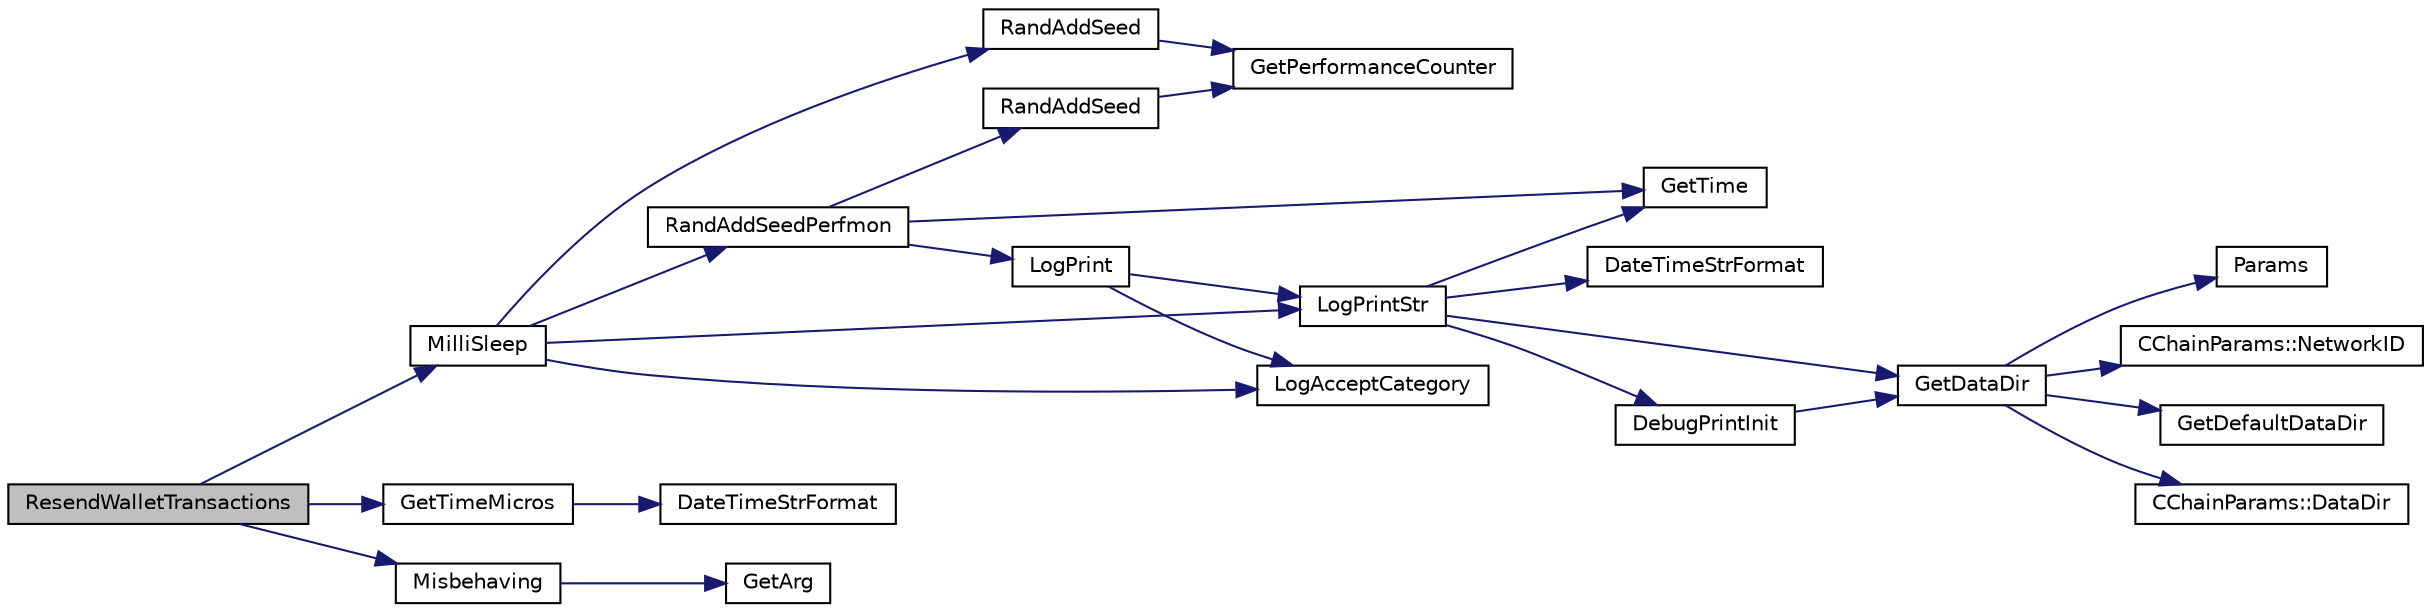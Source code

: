 digraph "ResendWalletTransactions"
{
  edge [fontname="Helvetica",fontsize="10",labelfontname="Helvetica",labelfontsize="10"];
  node [fontname="Helvetica",fontsize="10",shape=record];
  rankdir="LR";
  Node5777 [label="ResendWalletTransactions",height=0.2,width=0.4,color="black", fillcolor="grey75", style="filled", fontcolor="black"];
  Node5777 -> Node5778 [color="midnightblue",fontsize="10",style="solid",fontname="Helvetica"];
  Node5778 [label="MilliSleep",height=0.2,width=0.4,color="black", fillcolor="white", style="filled",URL="$d8/d3c/util_8h.html#ac635182d3e845eda4af4fa5ab31609da"];
  Node5778 -> Node5779 [color="midnightblue",fontsize="10",style="solid",fontname="Helvetica"];
  Node5779 [label="RandAddSeed",height=0.2,width=0.4,color="black", fillcolor="white", style="filled",URL="$d8/d3c/util_8h.html#ab699fbdf803610a4e2060fd87787f7e0"];
  Node5779 -> Node5780 [color="midnightblue",fontsize="10",style="solid",fontname="Helvetica"];
  Node5780 [label="GetPerformanceCounter",height=0.2,width=0.4,color="black", fillcolor="white", style="filled",URL="$d8/d3c/util_8h.html#acd4d9988b9bb3f31fddf72a34b2bc37f"];
  Node5778 -> Node5781 [color="midnightblue",fontsize="10",style="solid",fontname="Helvetica"];
  Node5781 [label="RandAddSeedPerfmon",height=0.2,width=0.4,color="black", fillcolor="white", style="filled",URL="$d8/d3c/util_8h.html#a786af12a87491f8dc24351d93b9833b6"];
  Node5781 -> Node5782 [color="midnightblue",fontsize="10",style="solid",fontname="Helvetica"];
  Node5782 [label="RandAddSeed",height=0.2,width=0.4,color="black", fillcolor="white", style="filled",URL="$df/d2d/util_8cpp.html#ab699fbdf803610a4e2060fd87787f7e0"];
  Node5782 -> Node5780 [color="midnightblue",fontsize="10",style="solid",fontname="Helvetica"];
  Node5781 -> Node5783 [color="midnightblue",fontsize="10",style="solid",fontname="Helvetica"];
  Node5783 [label="GetTime",height=0.2,width=0.4,color="black", fillcolor="white", style="filled",URL="$df/d2d/util_8cpp.html#a46fac5fba8ba905b5f9acb364f5d8c6f"];
  Node5781 -> Node5784 [color="midnightblue",fontsize="10",style="solid",fontname="Helvetica"];
  Node5784 [label="LogPrint",height=0.2,width=0.4,color="black", fillcolor="white", style="filled",URL="$d8/d3c/util_8h.html#aab1f837a2366f424bdc996fdf6352171"];
  Node5784 -> Node5785 [color="midnightblue",fontsize="10",style="solid",fontname="Helvetica"];
  Node5785 [label="LogAcceptCategory",height=0.2,width=0.4,color="black", fillcolor="white", style="filled",URL="$d8/d3c/util_8h.html#a343d2a13efe00125f78d25dafb0a8d98"];
  Node5784 -> Node5786 [color="midnightblue",fontsize="10",style="solid",fontname="Helvetica"];
  Node5786 [label="LogPrintStr",height=0.2,width=0.4,color="black", fillcolor="white", style="filled",URL="$d8/d3c/util_8h.html#afd4c3002b2797c0560adddb6af3ca1da"];
  Node5786 -> Node5787 [color="midnightblue",fontsize="10",style="solid",fontname="Helvetica"];
  Node5787 [label="DebugPrintInit",height=0.2,width=0.4,color="black", fillcolor="white", style="filled",URL="$df/d2d/util_8cpp.html#a751ff5f21d880737811136b5e0bcea12"];
  Node5787 -> Node5788 [color="midnightblue",fontsize="10",style="solid",fontname="Helvetica"];
  Node5788 [label="GetDataDir",height=0.2,width=0.4,color="black", fillcolor="white", style="filled",URL="$df/d2d/util_8cpp.html#ab83866a054745d4b30a3948a1b44beba"];
  Node5788 -> Node5789 [color="midnightblue",fontsize="10",style="solid",fontname="Helvetica"];
  Node5789 [label="Params",height=0.2,width=0.4,color="black", fillcolor="white", style="filled",URL="$df/dbf/chainparams_8cpp.html#ace5c5b706d71a324a417dd2db394fd4a",tooltip="Return the currently selected parameters. "];
  Node5788 -> Node5790 [color="midnightblue",fontsize="10",style="solid",fontname="Helvetica"];
  Node5790 [label="CChainParams::NetworkID",height=0.2,width=0.4,color="black", fillcolor="white", style="filled",URL="$d1/d4f/class_c_chain_params.html#a90dc493ec0c0325c98c3ac06eb99862b"];
  Node5788 -> Node5791 [color="midnightblue",fontsize="10",style="solid",fontname="Helvetica"];
  Node5791 [label="GetDefaultDataDir",height=0.2,width=0.4,color="black", fillcolor="white", style="filled",URL="$df/d2d/util_8cpp.html#ab272995de020a3bcbf743be630e485c6"];
  Node5788 -> Node5792 [color="midnightblue",fontsize="10",style="solid",fontname="Helvetica"];
  Node5792 [label="CChainParams::DataDir",height=0.2,width=0.4,color="black", fillcolor="white", style="filled",URL="$d1/d4f/class_c_chain_params.html#a959488b5d8e6fe62857940b831d73a78"];
  Node5786 -> Node5788 [color="midnightblue",fontsize="10",style="solid",fontname="Helvetica"];
  Node5786 -> Node5793 [color="midnightblue",fontsize="10",style="solid",fontname="Helvetica"];
  Node5793 [label="DateTimeStrFormat",height=0.2,width=0.4,color="black", fillcolor="white", style="filled",URL="$df/d2d/util_8cpp.html#a749bc6776c8ec72d7c5e4dea56aee415"];
  Node5786 -> Node5783 [color="midnightblue",fontsize="10",style="solid",fontname="Helvetica"];
  Node5778 -> Node5785 [color="midnightblue",fontsize="10",style="solid",fontname="Helvetica"];
  Node5778 -> Node5786 [color="midnightblue",fontsize="10",style="solid",fontname="Helvetica"];
  Node5777 -> Node5794 [color="midnightblue",fontsize="10",style="solid",fontname="Helvetica"];
  Node5794 [label="GetTimeMicros",height=0.2,width=0.4,color="black", fillcolor="white", style="filled",URL="$d8/d3c/util_8h.html#a0c5a06b50cd805b1923552114494c029"];
  Node5794 -> Node5795 [color="midnightblue",fontsize="10",style="solid",fontname="Helvetica"];
  Node5795 [label="DateTimeStrFormat",height=0.2,width=0.4,color="black", fillcolor="white", style="filled",URL="$d8/d3c/util_8h.html#a749bc6776c8ec72d7c5e4dea56aee415"];
  Node5777 -> Node5796 [color="midnightblue",fontsize="10",style="solid",fontname="Helvetica"];
  Node5796 [label="Misbehaving",height=0.2,width=0.4,color="black", fillcolor="white", style="filled",URL="$df/d0a/main_8cpp.html#a387fdffa0ff52dde6b7d1c2991a9bdac",tooltip="Increase a node&#39;s misbehavior score. "];
  Node5796 -> Node5797 [color="midnightblue",fontsize="10",style="solid",fontname="Helvetica"];
  Node5797 [label="GetArg",height=0.2,width=0.4,color="black", fillcolor="white", style="filled",URL="$df/d2d/util_8cpp.html#a24f685720bf40370e5bd2a192ad50cd8",tooltip="Return string argument or default value. "];
}
